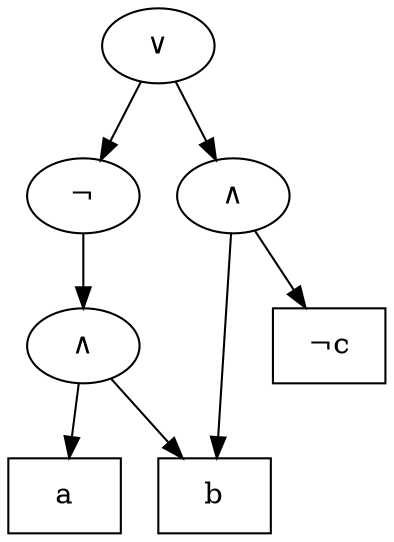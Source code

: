 digraph G {
  id0 [shape=box, label="a"];
  id1 [shape=box, label="b"];
  id2 [shape=box, label="¬c"];
  id3 [label="∧"];
  id3 -> id0;
  id3 -> id1;
  id4 [label="¬"];
  id4 -> id3;
  id5 [label="∧"];
  id5 -> id1;
  id5 -> id2;
  id6 [label="∨"];
  id6 -> id4;
  id6 -> id5;
}
